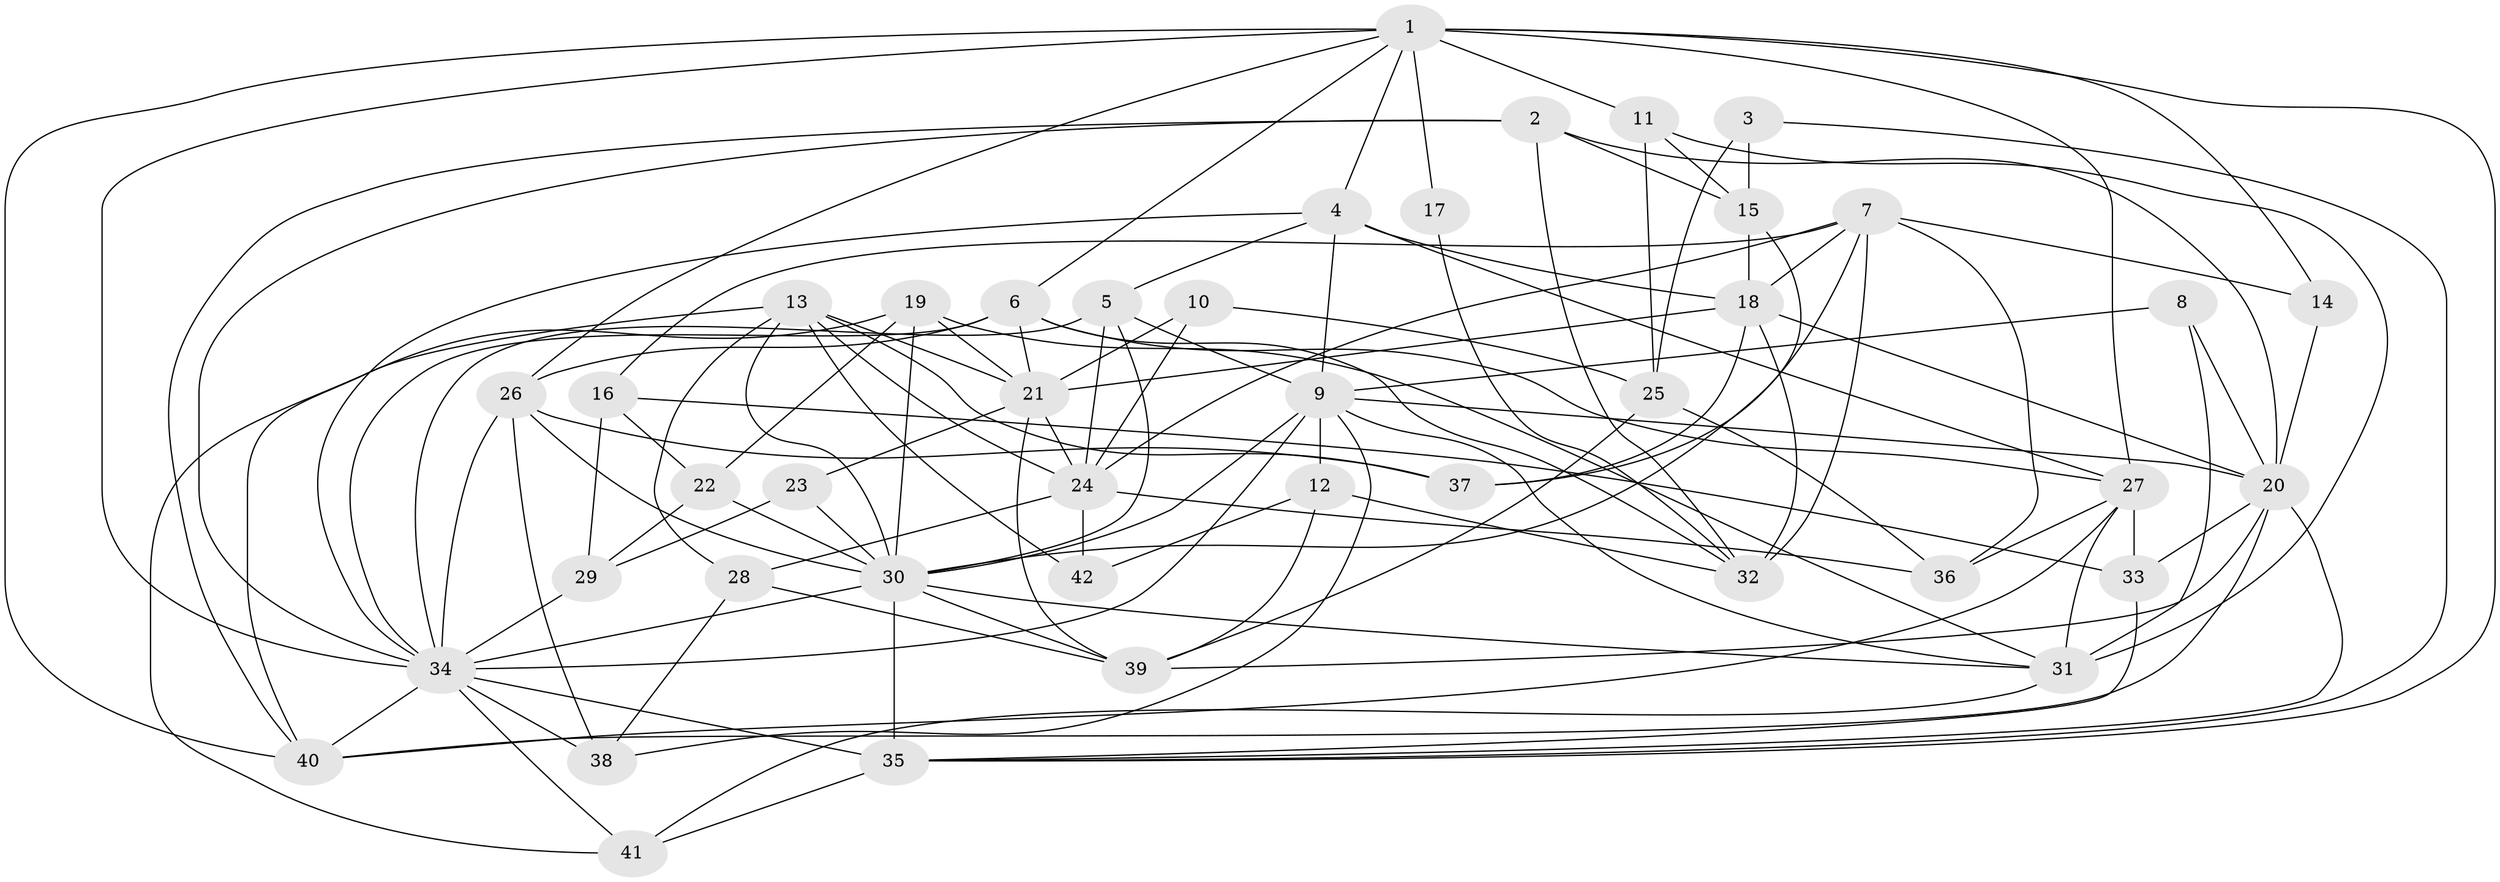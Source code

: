 // original degree distribution, {2: 0.10843373493975904, 4: 0.24096385542168675, 7: 0.060240963855421686, 3: 0.3855421686746988, 5: 0.0963855421686747, 9: 0.012048192771084338, 6: 0.060240963855421686, 8: 0.03614457831325301}
// Generated by graph-tools (version 1.1) at 2025/26/03/09/25 03:26:15]
// undirected, 42 vertices, 118 edges
graph export_dot {
graph [start="1"]
  node [color=gray90,style=filled];
  1;
  2;
  3;
  4;
  5;
  6;
  7;
  8;
  9;
  10;
  11;
  12;
  13;
  14;
  15;
  16;
  17;
  18;
  19;
  20;
  21;
  22;
  23;
  24;
  25;
  26;
  27;
  28;
  29;
  30;
  31;
  32;
  33;
  34;
  35;
  36;
  37;
  38;
  39;
  40;
  41;
  42;
  1 -- 4 [weight=1.0];
  1 -- 6 [weight=1.0];
  1 -- 11 [weight=1.0];
  1 -- 14 [weight=1.0];
  1 -- 17 [weight=1.0];
  1 -- 26 [weight=1.0];
  1 -- 27 [weight=1.0];
  1 -- 34 [weight=1.0];
  1 -- 35 [weight=1.0];
  1 -- 40 [weight=1.0];
  2 -- 15 [weight=1.0];
  2 -- 20 [weight=1.0];
  2 -- 32 [weight=1.0];
  2 -- 34 [weight=1.0];
  2 -- 40 [weight=1.0];
  3 -- 15 [weight=1.0];
  3 -- 25 [weight=1.0];
  3 -- 35 [weight=1.0];
  4 -- 5 [weight=1.0];
  4 -- 9 [weight=1.0];
  4 -- 18 [weight=1.0];
  4 -- 27 [weight=1.0];
  4 -- 34 [weight=1.0];
  5 -- 9 [weight=1.0];
  5 -- 24 [weight=1.0];
  5 -- 30 [weight=1.0];
  5 -- 34 [weight=1.0];
  6 -- 21 [weight=2.0];
  6 -- 26 [weight=1.0];
  6 -- 27 [weight=1.0];
  6 -- 32 [weight=1.0];
  6 -- 34 [weight=1.0];
  7 -- 14 [weight=1.0];
  7 -- 16 [weight=1.0];
  7 -- 18 [weight=1.0];
  7 -- 24 [weight=1.0];
  7 -- 32 [weight=1.0];
  7 -- 36 [weight=1.0];
  7 -- 37 [weight=1.0];
  8 -- 9 [weight=1.0];
  8 -- 20 [weight=1.0];
  8 -- 31 [weight=1.0];
  9 -- 12 [weight=1.0];
  9 -- 20 [weight=1.0];
  9 -- 30 [weight=1.0];
  9 -- 31 [weight=1.0];
  9 -- 34 [weight=1.0];
  9 -- 38 [weight=1.0];
  10 -- 21 [weight=1.0];
  10 -- 24 [weight=1.0];
  10 -- 25 [weight=1.0];
  11 -- 15 [weight=1.0];
  11 -- 25 [weight=1.0];
  11 -- 31 [weight=1.0];
  12 -- 32 [weight=1.0];
  12 -- 39 [weight=1.0];
  12 -- 42 [weight=1.0];
  13 -- 21 [weight=1.0];
  13 -- 24 [weight=1.0];
  13 -- 28 [weight=1.0];
  13 -- 30 [weight=1.0];
  13 -- 37 [weight=2.0];
  13 -- 40 [weight=1.0];
  13 -- 42 [weight=1.0];
  14 -- 20 [weight=1.0];
  15 -- 18 [weight=1.0];
  15 -- 30 [weight=1.0];
  16 -- 22 [weight=1.0];
  16 -- 29 [weight=1.0];
  16 -- 33 [weight=1.0];
  17 -- 32 [weight=1.0];
  18 -- 20 [weight=1.0];
  18 -- 21 [weight=1.0];
  18 -- 32 [weight=1.0];
  18 -- 37 [weight=1.0];
  19 -- 21 [weight=1.0];
  19 -- 22 [weight=1.0];
  19 -- 30 [weight=1.0];
  19 -- 31 [weight=1.0];
  19 -- 41 [weight=1.0];
  20 -- 33 [weight=1.0];
  20 -- 35 [weight=1.0];
  20 -- 39 [weight=1.0];
  20 -- 40 [weight=1.0];
  21 -- 23 [weight=1.0];
  21 -- 24 [weight=1.0];
  21 -- 39 [weight=1.0];
  22 -- 29 [weight=1.0];
  22 -- 30 [weight=1.0];
  23 -- 29 [weight=1.0];
  23 -- 30 [weight=1.0];
  24 -- 28 [weight=1.0];
  24 -- 36 [weight=1.0];
  24 -- 42 [weight=1.0];
  25 -- 36 [weight=1.0];
  25 -- 39 [weight=1.0];
  26 -- 30 [weight=1.0];
  26 -- 34 [weight=1.0];
  26 -- 37 [weight=1.0];
  26 -- 38 [weight=1.0];
  27 -- 31 [weight=1.0];
  27 -- 33 [weight=1.0];
  27 -- 36 [weight=1.0];
  27 -- 40 [weight=1.0];
  28 -- 38 [weight=1.0];
  28 -- 39 [weight=1.0];
  29 -- 34 [weight=2.0];
  30 -- 31 [weight=1.0];
  30 -- 34 [weight=1.0];
  30 -- 35 [weight=1.0];
  30 -- 39 [weight=1.0];
  31 -- 41 [weight=1.0];
  33 -- 35 [weight=1.0];
  34 -- 35 [weight=3.0];
  34 -- 38 [weight=1.0];
  34 -- 40 [weight=1.0];
  34 -- 41 [weight=1.0];
  35 -- 41 [weight=1.0];
}
